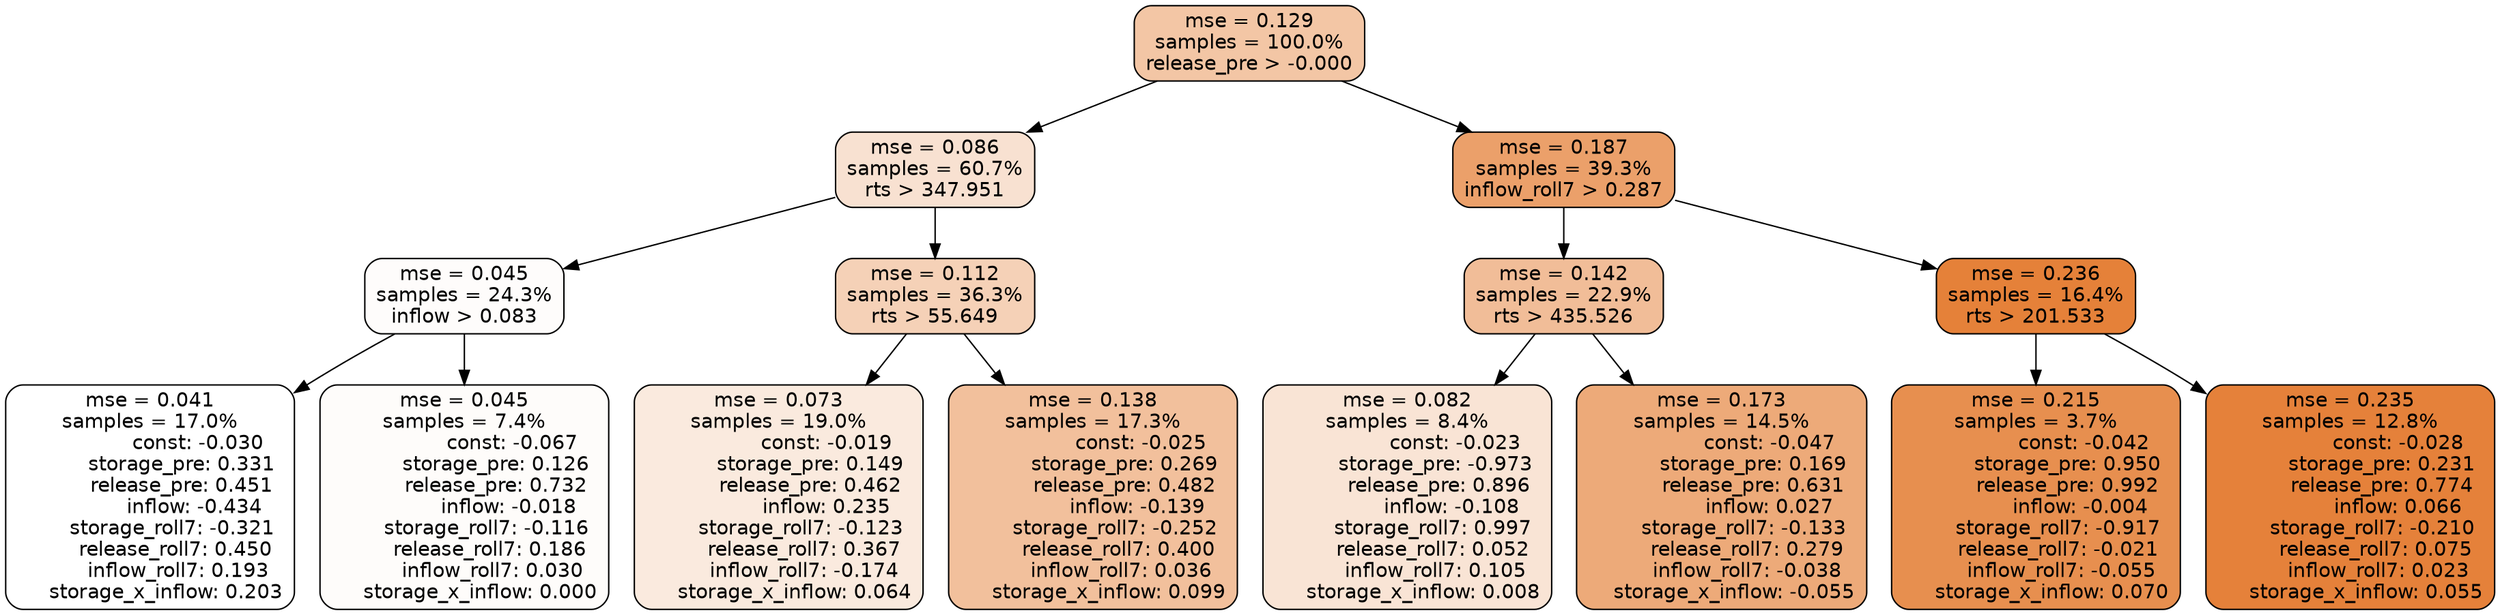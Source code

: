 digraph tree {
node [shape=rectangle, style="filled, rounded", color="black", fontname=helvetica] ;
edge [fontname=helvetica] ;
	"0" [label="mse = 0.129
samples = 100.0%
release_pre > -0.000", fillcolor="#f3c6a5"]
	"1" [label="mse = 0.086
samples = 60.7%
rts > 347.951", fillcolor="#f8e1d1"]
	"8" [label="mse = 0.187
samples = 39.3%
inflow_roll7 > 0.287", fillcolor="#eba06a"]
	"5" [label="mse = 0.045
samples = 24.3%
inflow > 0.083", fillcolor="#fefcfb"]
	"2" [label="mse = 0.112
samples = 36.3%
rts > 55.649", fillcolor="#f5d1b7"]
	"9" [label="mse = 0.142
samples = 22.9%
rts > 435.526", fillcolor="#f1bd98"]
	"12" [label="mse = 0.236
samples = 16.4%
rts > 201.533", fillcolor="#e58139"]
	"6" [label="mse = 0.041
samples = 17.0%
               const: -0.030
          storage_pre: 0.331
          release_pre: 0.451
              inflow: -0.434
       storage_roll7: -0.321
        release_roll7: 0.450
         inflow_roll7: 0.193
     storage_x_inflow: 0.203", fillcolor="#ffffff"]
	"7" [label="mse = 0.045
samples = 7.4%
               const: -0.067
          storage_pre: 0.126
          release_pre: 0.732
              inflow: -0.018
       storage_roll7: -0.116
        release_roll7: 0.186
         inflow_roll7: 0.030
     storage_x_inflow: 0.000", fillcolor="#fefcfa"]
	"3" [label="mse = 0.073
samples = 19.0%
               const: -0.019
          storage_pre: 0.149
          release_pre: 0.462
               inflow: 0.235
       storage_roll7: -0.123
        release_roll7: 0.367
        inflow_roll7: -0.174
     storage_x_inflow: 0.064", fillcolor="#faeade"]
	"4" [label="mse = 0.138
samples = 17.3%
               const: -0.025
          storage_pre: 0.269
          release_pre: 0.482
              inflow: -0.139
       storage_roll7: -0.252
        release_roll7: 0.400
         inflow_roll7: 0.036
     storage_x_inflow: 0.099", fillcolor="#f2c09c"]
	"11" [label="mse = 0.082
samples = 8.4%
               const: -0.023
         storage_pre: -0.973
          release_pre: 0.896
              inflow: -0.108
        storage_roll7: 0.997
        release_roll7: 0.052
         inflow_roll7: 0.105
     storage_x_inflow: 0.008", fillcolor="#f9e4d5"]
	"10" [label="mse = 0.173
samples = 14.5%
               const: -0.047
          storage_pre: 0.169
          release_pre: 0.631
               inflow: 0.027
       storage_roll7: -0.133
        release_roll7: 0.279
        inflow_roll7: -0.038
    storage_x_inflow: -0.055", fillcolor="#edaa79"]
	"14" [label="mse = 0.215
samples = 3.7%
               const: -0.042
          storage_pre: 0.950
          release_pre: 0.992
              inflow: -0.004
       storage_roll7: -0.917
       release_roll7: -0.021
        inflow_roll7: -0.055
     storage_x_inflow: 0.070", fillcolor="#e78f4f"]
	"13" [label="mse = 0.235
samples = 12.8%
               const: -0.028
          storage_pre: 0.231
          release_pre: 0.774
               inflow: 0.066
       storage_roll7: -0.210
        release_roll7: 0.075
         inflow_roll7: 0.023
     storage_x_inflow: 0.055", fillcolor="#e5813a"]

	"0" -> "1"
	"0" -> "8"
	"1" -> "2"
	"1" -> "5"
	"8" -> "9"
	"8" -> "12"
	"5" -> "6"
	"5" -> "7"
	"2" -> "3"
	"2" -> "4"
	"9" -> "10"
	"9" -> "11"
	"12" -> "13"
	"12" -> "14"
}